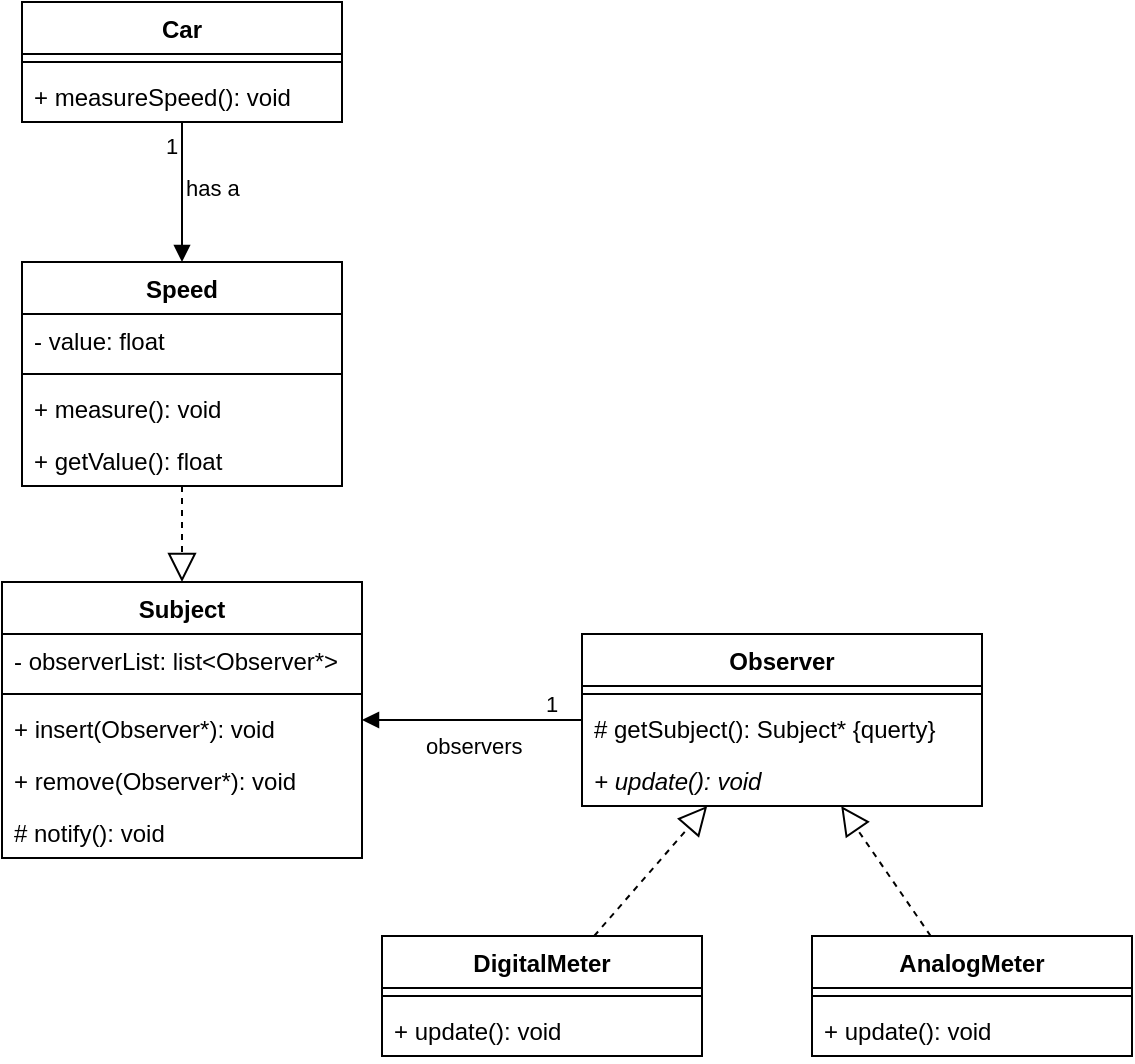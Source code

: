 <mxfile>
    <diagram id="28mcgIZyeXK9QE1-EekO" name="Page-1">
        <mxGraphModel dx="1220" dy="644" grid="1" gridSize="10" guides="1" tooltips="1" connect="1" arrows="1" fold="1" page="1" pageScale="1" pageWidth="850" pageHeight="1100" math="0" shadow="0">
            <root>
                <mxCell id="0"/>
                <mxCell id="1" parent="0"/>
                <mxCell id="3" value="Car" style="swimlane;fontStyle=1;align=center;verticalAlign=top;childLayout=stackLayout;horizontal=1;startSize=26;horizontalStack=0;resizeParent=1;resizeParentMax=0;resizeLast=0;collapsible=1;marginBottom=0;" parent="1" vertex="1">
                    <mxGeometry x="30" y="40" width="160" height="60" as="geometry"/>
                </mxCell>
                <mxCell id="5" value="" style="line;strokeWidth=1;fillColor=none;align=left;verticalAlign=middle;spacingTop=-1;spacingLeft=3;spacingRight=3;rotatable=0;labelPosition=right;points=[];portConstraint=eastwest;" parent="3" vertex="1">
                    <mxGeometry y="26" width="160" height="8" as="geometry"/>
                </mxCell>
                <mxCell id="6" value="+ measureSpeed(): void" style="text;strokeColor=none;fillColor=none;align=left;verticalAlign=top;spacingLeft=4;spacingRight=4;overflow=hidden;rotatable=0;points=[[0,0.5],[1,0.5]];portConstraint=eastwest;" parent="3" vertex="1">
                    <mxGeometry y="34" width="160" height="26" as="geometry"/>
                </mxCell>
                <mxCell id="7" value="Speed" style="swimlane;fontStyle=1;align=center;verticalAlign=top;childLayout=stackLayout;horizontal=1;startSize=26;horizontalStack=0;resizeParent=1;resizeParentMax=0;resizeLast=0;collapsible=1;marginBottom=0;" parent="1" vertex="1">
                    <mxGeometry x="30" y="170" width="160" height="112" as="geometry"/>
                </mxCell>
                <mxCell id="8" value="- value: float" style="text;strokeColor=none;fillColor=none;align=left;verticalAlign=top;spacingLeft=4;spacingRight=4;overflow=hidden;rotatable=0;points=[[0,0.5],[1,0.5]];portConstraint=eastwest;" parent="7" vertex="1">
                    <mxGeometry y="26" width="160" height="26" as="geometry"/>
                </mxCell>
                <mxCell id="9" value="" style="line;strokeWidth=1;fillColor=none;align=left;verticalAlign=middle;spacingTop=-1;spacingLeft=3;spacingRight=3;rotatable=0;labelPosition=right;points=[];portConstraint=eastwest;" parent="7" vertex="1">
                    <mxGeometry y="52" width="160" height="8" as="geometry"/>
                </mxCell>
                <mxCell id="10" value="+ measure(): void" style="text;strokeColor=none;fillColor=none;align=left;verticalAlign=top;spacingLeft=4;spacingRight=4;overflow=hidden;rotatable=0;points=[[0,0.5],[1,0.5]];portConstraint=eastwest;" parent="7" vertex="1">
                    <mxGeometry y="60" width="160" height="26" as="geometry"/>
                </mxCell>
                <mxCell id="31" value="+ getValue(): float" style="text;strokeColor=none;fillColor=none;align=left;verticalAlign=top;spacingLeft=4;spacingRight=4;overflow=hidden;rotatable=0;points=[[0,0.5],[1,0.5]];portConstraint=eastwest;" parent="7" vertex="1">
                    <mxGeometry y="86" width="160" height="26" as="geometry"/>
                </mxCell>
                <mxCell id="11" value="Subject" style="swimlane;fontStyle=1;align=center;verticalAlign=top;childLayout=stackLayout;horizontal=1;startSize=26;horizontalStack=0;resizeParent=1;resizeParentMax=0;resizeLast=0;collapsible=1;marginBottom=0;" parent="1" vertex="1">
                    <mxGeometry x="20" y="330" width="180" height="138" as="geometry"/>
                </mxCell>
                <mxCell id="12" value="- observerList: list&lt;Observer*&gt;" style="text;strokeColor=none;fillColor=none;align=left;verticalAlign=top;spacingLeft=4;spacingRight=4;overflow=hidden;rotatable=0;points=[[0,0.5],[1,0.5]];portConstraint=eastwest;" parent="11" vertex="1">
                    <mxGeometry y="26" width="180" height="26" as="geometry"/>
                </mxCell>
                <mxCell id="13" value="" style="line;strokeWidth=1;fillColor=none;align=left;verticalAlign=middle;spacingTop=-1;spacingLeft=3;spacingRight=3;rotatable=0;labelPosition=right;points=[];portConstraint=eastwest;" parent="11" vertex="1">
                    <mxGeometry y="52" width="180" height="8" as="geometry"/>
                </mxCell>
                <mxCell id="14" value="+ insert(Observer*): void" style="text;strokeColor=none;fillColor=none;align=left;verticalAlign=top;spacingLeft=4;spacingRight=4;overflow=hidden;rotatable=0;points=[[0,0.5],[1,0.5]];portConstraint=eastwest;fontStyle=0" parent="11" vertex="1">
                    <mxGeometry y="60" width="180" height="26" as="geometry"/>
                </mxCell>
                <mxCell id="38" value="+ remove(Observer*): void" style="text;strokeColor=none;fillColor=none;align=left;verticalAlign=top;spacingLeft=4;spacingRight=4;overflow=hidden;rotatable=0;points=[[0,0.5],[1,0.5]];portConstraint=eastwest;fontStyle=0" parent="11" vertex="1">
                    <mxGeometry y="86" width="180" height="26" as="geometry"/>
                </mxCell>
                <mxCell id="37" value="# notify(): void" style="text;strokeColor=none;fillColor=none;align=left;verticalAlign=top;spacingLeft=4;spacingRight=4;overflow=hidden;rotatable=0;points=[[0,0.5],[1,0.5]];portConstraint=eastwest;fontStyle=0" parent="11" vertex="1">
                    <mxGeometry y="112" width="180" height="26" as="geometry"/>
                </mxCell>
                <mxCell id="20" value="AnalogMeter" style="swimlane;fontStyle=1;align=center;verticalAlign=top;childLayout=stackLayout;horizontal=1;startSize=26;horizontalStack=0;resizeParent=1;resizeParentMax=0;resizeLast=0;collapsible=1;marginBottom=0;" parent="1" vertex="1">
                    <mxGeometry x="425" y="507" width="160" height="60" as="geometry"/>
                </mxCell>
                <mxCell id="22" value="" style="line;strokeWidth=1;fillColor=none;align=left;verticalAlign=middle;spacingTop=-1;spacingLeft=3;spacingRight=3;rotatable=0;labelPosition=right;points=[];portConstraint=eastwest;" parent="20" vertex="1">
                    <mxGeometry y="26" width="160" height="8" as="geometry"/>
                </mxCell>
                <mxCell id="23" value="+ update(): void" style="text;strokeColor=none;fillColor=none;align=left;verticalAlign=top;spacingLeft=4;spacingRight=4;overflow=hidden;rotatable=0;points=[[0,0.5],[1,0.5]];portConstraint=eastwest;" parent="20" vertex="1">
                    <mxGeometry y="34" width="160" height="26" as="geometry"/>
                </mxCell>
                <mxCell id="24" value="DigitalMeter" style="swimlane;fontStyle=1;align=center;verticalAlign=top;childLayout=stackLayout;horizontal=1;startSize=26;horizontalStack=0;resizeParent=1;resizeParentMax=0;resizeLast=0;collapsible=1;marginBottom=0;" parent="1" vertex="1">
                    <mxGeometry x="210" y="507" width="160" height="60" as="geometry"/>
                </mxCell>
                <mxCell id="26" value="" style="line;strokeWidth=1;fillColor=none;align=left;verticalAlign=middle;spacingTop=-1;spacingLeft=3;spacingRight=3;rotatable=0;labelPosition=right;points=[];portConstraint=eastwest;" parent="24" vertex="1">
                    <mxGeometry y="26" width="160" height="8" as="geometry"/>
                </mxCell>
                <mxCell id="50" value="+ update(): void" style="text;strokeColor=none;fillColor=none;align=left;verticalAlign=top;spacingLeft=4;spacingRight=4;overflow=hidden;rotatable=0;points=[[0,0.5],[1,0.5]];portConstraint=eastwest;" parent="24" vertex="1">
                    <mxGeometry y="34" width="160" height="26" as="geometry"/>
                </mxCell>
                <mxCell id="43" value="Observer" style="swimlane;fontStyle=1;align=center;verticalAlign=top;childLayout=stackLayout;horizontal=1;startSize=26;horizontalStack=0;resizeParent=1;resizeParentMax=0;resizeLast=0;collapsible=1;marginBottom=0;" parent="1" vertex="1">
                    <mxGeometry x="310" y="356" width="200" height="86" as="geometry"/>
                </mxCell>
                <mxCell id="44" value="" style="line;strokeWidth=1;fillColor=none;align=left;verticalAlign=middle;spacingTop=-1;spacingLeft=3;spacingRight=3;rotatable=0;labelPosition=right;points=[];portConstraint=eastwest;" parent="43" vertex="1">
                    <mxGeometry y="26" width="200" height="8" as="geometry"/>
                </mxCell>
                <mxCell id="45" value="# getSubject(): Subject* {querty}" style="text;strokeColor=none;fillColor=none;align=left;verticalAlign=top;spacingLeft=4;spacingRight=4;overflow=hidden;rotatable=0;points=[[0,0.5],[1,0.5]];portConstraint=eastwest;" parent="43" vertex="1">
                    <mxGeometry y="34" width="200" height="26" as="geometry"/>
                </mxCell>
                <mxCell id="46" value="+ update(): void" style="text;strokeColor=none;fillColor=none;align=left;verticalAlign=top;spacingLeft=4;spacingRight=4;overflow=hidden;rotatable=0;points=[[0,0.5],[1,0.5]];portConstraint=eastwest;fontStyle=2" parent="43" vertex="1">
                    <mxGeometry y="60" width="200" height="26" as="geometry"/>
                </mxCell>
                <mxCell id="48" value="" style="endArrow=block;dashed=1;endFill=0;endSize=12;html=1;" parent="1" source="24" target="43" edge="1">
                    <mxGeometry width="160" relative="1" as="geometry">
                        <mxPoint x="250" y="540" as="sourcePoint"/>
                        <mxPoint x="370" y="507" as="targetPoint"/>
                    </mxGeometry>
                </mxCell>
                <mxCell id="49" value="" style="endArrow=block;dashed=1;endFill=0;endSize=12;html=1;" parent="1" source="20" target="43" edge="1">
                    <mxGeometry width="160" relative="1" as="geometry">
                        <mxPoint x="334.172" y="517" as="sourcePoint"/>
                        <mxPoint x="385.828" y="452" as="targetPoint"/>
                    </mxGeometry>
                </mxCell>
                <mxCell id="51" value="" style="endArrow=block;dashed=1;endFill=0;endSize=12;html=1;" parent="1" source="7" target="11" edge="1">
                    <mxGeometry width="160" relative="1" as="geometry">
                        <mxPoint x="229.997" y="295" as="sourcePoint"/>
                        <mxPoint x="286.519" y="230" as="targetPoint"/>
                    </mxGeometry>
                </mxCell>
                <mxCell id="52" value="has a" style="endArrow=block;endFill=1;html=1;edgeStyle=orthogonalEdgeStyle;align=left;verticalAlign=top;" parent="1" source="3" target="7" edge="1">
                    <mxGeometry x="-0.429" relative="1" as="geometry">
                        <mxPoint x="330" y="150" as="sourcePoint"/>
                        <mxPoint x="490" y="150" as="targetPoint"/>
                        <mxPoint as="offset"/>
                    </mxGeometry>
                </mxCell>
                <mxCell id="53" value="1" style="edgeLabel;resizable=0;html=1;align=left;verticalAlign=bottom;" parent="52" connectable="0" vertex="1">
                    <mxGeometry x="-1" relative="1" as="geometry">
                        <mxPoint x="-10" y="20" as="offset"/>
                    </mxGeometry>
                </mxCell>
                <mxCell id="54" value="observers" style="endArrow=block;endFill=1;html=1;edgeStyle=orthogonalEdgeStyle;align=left;verticalAlign=top;" parent="1" source="43" target="11" edge="1">
                    <mxGeometry x="0.455" relative="1" as="geometry">
                        <mxPoint x="320" y="225.5" as="sourcePoint"/>
                        <mxPoint x="480" y="225.5" as="targetPoint"/>
                        <mxPoint as="offset"/>
                    </mxGeometry>
                </mxCell>
                <mxCell id="55" value="1" style="edgeLabel;resizable=0;html=1;align=left;verticalAlign=bottom;" parent="54" connectable="0" vertex="1">
                    <mxGeometry x="-1" relative="1" as="geometry">
                        <mxPoint x="-20" as="offset"/>
                    </mxGeometry>
                </mxCell>
            </root>
        </mxGraphModel>
    </diagram>
</mxfile>
